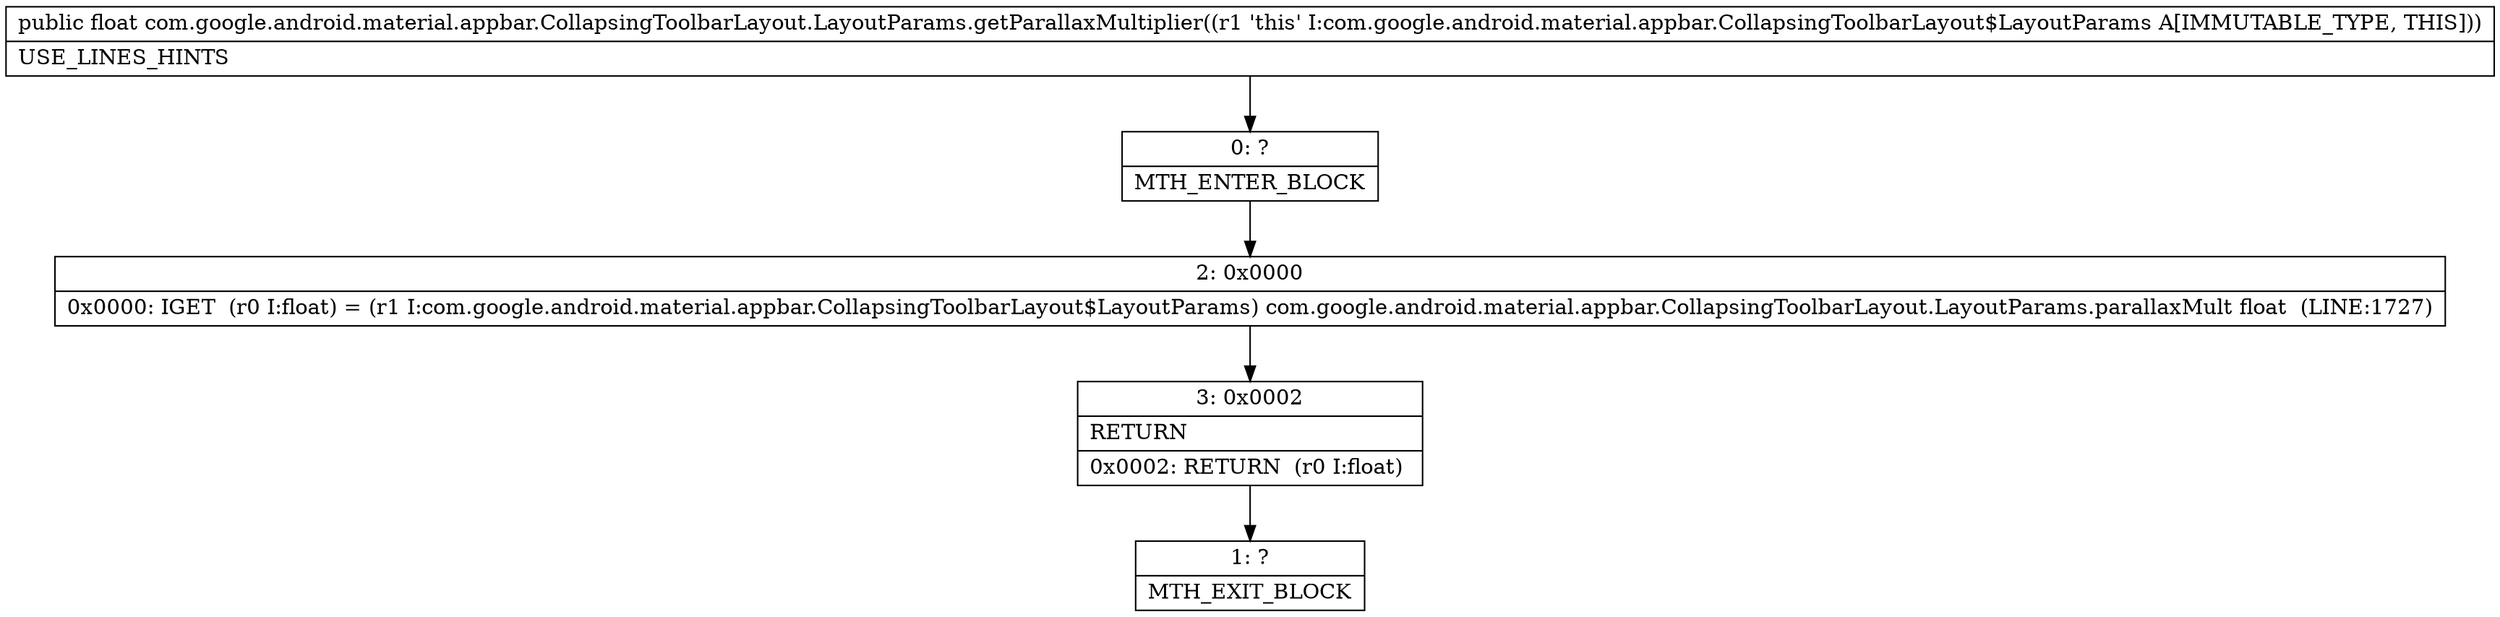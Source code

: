 digraph "CFG forcom.google.android.material.appbar.CollapsingToolbarLayout.LayoutParams.getParallaxMultiplier()F" {
Node_0 [shape=record,label="{0\:\ ?|MTH_ENTER_BLOCK\l}"];
Node_2 [shape=record,label="{2\:\ 0x0000|0x0000: IGET  (r0 I:float) = (r1 I:com.google.android.material.appbar.CollapsingToolbarLayout$LayoutParams) com.google.android.material.appbar.CollapsingToolbarLayout.LayoutParams.parallaxMult float  (LINE:1727)\l}"];
Node_3 [shape=record,label="{3\:\ 0x0002|RETURN\l|0x0002: RETURN  (r0 I:float) \l}"];
Node_1 [shape=record,label="{1\:\ ?|MTH_EXIT_BLOCK\l}"];
MethodNode[shape=record,label="{public float com.google.android.material.appbar.CollapsingToolbarLayout.LayoutParams.getParallaxMultiplier((r1 'this' I:com.google.android.material.appbar.CollapsingToolbarLayout$LayoutParams A[IMMUTABLE_TYPE, THIS]))  | USE_LINES_HINTS\l}"];
MethodNode -> Node_0;Node_0 -> Node_2;
Node_2 -> Node_3;
Node_3 -> Node_1;
}

